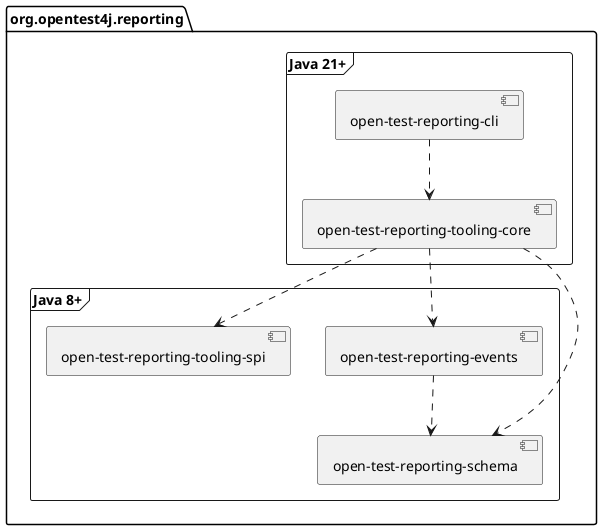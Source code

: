 @startuml

skinparam {
    defaultFontName sans-serif
}

package org.opentest4j.reporting {
    frame "Java 21+" {
        [open-test-reporting-cli] as cli
        [open-test-reporting-tooling-core] as tooling_core
    }
    frame "Java 8+" {
        [open-test-reporting-events] as events
        [open-test-reporting-schema] as schema
        [open-test-reporting-tooling-spi] as tooling_spi
    }
}

cli ..> tooling_core

events ..> schema

tooling_core ..> schema
tooling_core ..> events
tooling_core ..> tooling_spi

@enduml
